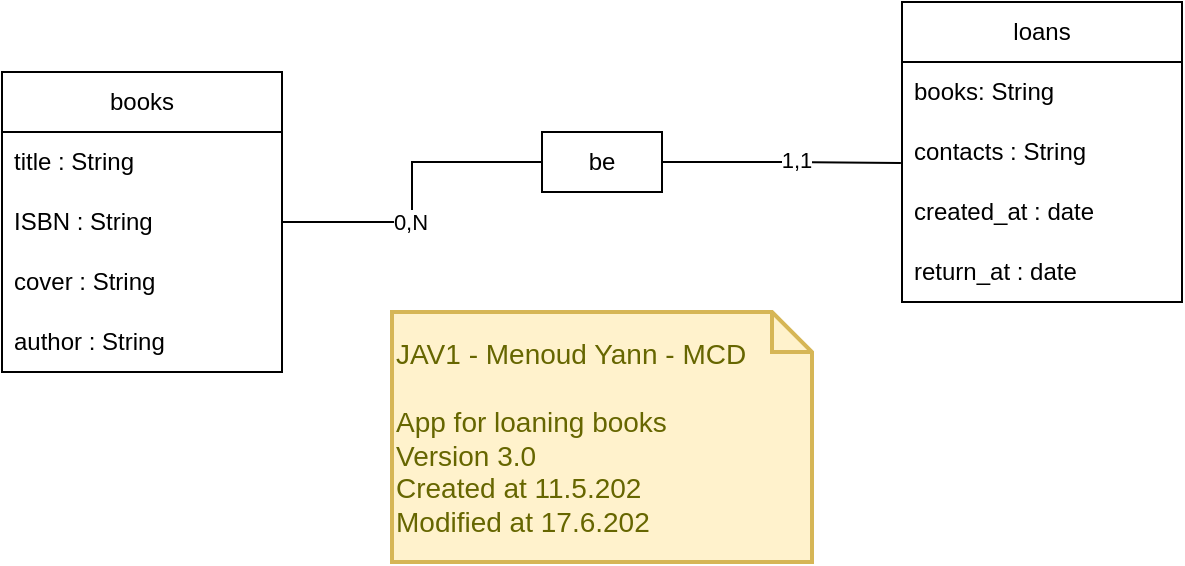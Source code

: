 <mxfile version="20.6.1" type="device"><diagram id="rjGaK7H5l1ZLDLIW3d6I" name="Page-1"><mxGraphModel dx="1306" dy="922" grid="1" gridSize="10" guides="1" tooltips="1" connect="1" arrows="1" fold="1" page="1" pageScale="1" pageWidth="827" pageHeight="1169" math="0" shadow="0"><root><mxCell id="0"/><mxCell id="1" parent="0"/><mxCell id="OnFui-z_V1AWIhco2bET-15" style="edgeStyle=orthogonalEdgeStyle;rounded=0;orthogonalLoop=1;jettySize=auto;html=1;entryX=0;entryY=0.5;entryDx=0;entryDy=0;endArrow=none;endFill=0;" parent="1" source="OnFui-z_V1AWIhco2bET-5" target="OnFui-z_V1AWIhco2bET-14" edge="1"><mxGeometry relative="1" as="geometry"/></mxCell><mxCell id="OnFui-z_V1AWIhco2bET-17" value="0,N" style="edgeLabel;html=1;align=center;verticalAlign=middle;resizable=0;points=[];" parent="OnFui-z_V1AWIhco2bET-15" vertex="1" connectable="0"><mxGeometry x="-0.189" y="1" relative="1" as="geometry"><mxPoint as="offset"/></mxGeometry></mxCell><mxCell id="OnFui-z_V1AWIhco2bET-5" value="books" style="swimlane;fontStyle=0;childLayout=stackLayout;horizontal=1;startSize=30;horizontalStack=0;resizeParent=1;resizeParentMax=0;resizeLast=0;collapsible=1;marginBottom=0;whiteSpace=wrap;html=1;" parent="1" vertex="1"><mxGeometry x="119" y="205" width="140" height="150" as="geometry"/></mxCell><mxCell id="OnFui-z_V1AWIhco2bET-6" value="title : String" style="text;strokeColor=none;fillColor=none;align=left;verticalAlign=middle;spacingLeft=4;spacingRight=4;overflow=hidden;points=[[0,0.5],[1,0.5]];portConstraint=eastwest;rotatable=0;whiteSpace=wrap;html=1;" parent="OnFui-z_V1AWIhco2bET-5" vertex="1"><mxGeometry y="30" width="140" height="30" as="geometry"/></mxCell><mxCell id="KvjEtNL9bCvxvZPRLINu-1" value="ISBN : String&amp;nbsp;" style="text;strokeColor=none;fillColor=none;align=left;verticalAlign=middle;spacingLeft=4;spacingRight=4;overflow=hidden;points=[[0,0.5],[1,0.5]];portConstraint=eastwest;rotatable=0;whiteSpace=wrap;html=1;" parent="OnFui-z_V1AWIhco2bET-5" vertex="1"><mxGeometry y="60" width="140" height="30" as="geometry"/></mxCell><mxCell id="OnFui-z_V1AWIhco2bET-7" value="cover : String&amp;nbsp;" style="text;strokeColor=none;fillColor=none;align=left;verticalAlign=middle;spacingLeft=4;spacingRight=4;overflow=hidden;points=[[0,0.5],[1,0.5]];portConstraint=eastwest;rotatable=0;whiteSpace=wrap;html=1;" parent="OnFui-z_V1AWIhco2bET-5" vertex="1"><mxGeometry y="90" width="140" height="30" as="geometry"/></mxCell><mxCell id="KvjEtNL9bCvxvZPRLINu-2" value="author : String&amp;nbsp;" style="text;strokeColor=none;fillColor=none;align=left;verticalAlign=middle;spacingLeft=4;spacingRight=4;overflow=hidden;points=[[0,0.5],[1,0.5]];portConstraint=eastwest;rotatable=0;whiteSpace=wrap;html=1;" parent="OnFui-z_V1AWIhco2bET-5" vertex="1"><mxGeometry y="120" width="140" height="30" as="geometry"/></mxCell><mxCell id="OnFui-z_V1AWIhco2bET-9" value="loans" style="swimlane;fontStyle=0;childLayout=stackLayout;horizontal=1;startSize=30;horizontalStack=0;resizeParent=1;resizeParentMax=0;resizeLast=0;collapsible=1;marginBottom=0;whiteSpace=wrap;html=1;" parent="1" vertex="1"><mxGeometry x="569" y="170" width="140" height="150" as="geometry"/></mxCell><mxCell id="OnFui-z_V1AWIhco2bET-10" value="books: String" style="text;strokeColor=none;fillColor=none;align=left;verticalAlign=middle;spacingLeft=4;spacingRight=4;overflow=hidden;points=[[0,0.5],[1,0.5]];portConstraint=eastwest;rotatable=0;whiteSpace=wrap;html=1;" parent="OnFui-z_V1AWIhco2bET-9" vertex="1"><mxGeometry y="30" width="140" height="30" as="geometry"/></mxCell><mxCell id="OnFui-z_V1AWIhco2bET-11" value="contacts : String" style="text;strokeColor=none;fillColor=none;align=left;verticalAlign=middle;spacingLeft=4;spacingRight=4;overflow=hidden;points=[[0,0.5],[1,0.5]];portConstraint=eastwest;rotatable=0;whiteSpace=wrap;html=1;" parent="OnFui-z_V1AWIhco2bET-9" vertex="1"><mxGeometry y="60" width="140" height="30" as="geometry"/></mxCell><mxCell id="OnFui-z_V1AWIhco2bET-12" value="created_at : date" style="text;strokeColor=none;fillColor=none;align=left;verticalAlign=middle;spacingLeft=4;spacingRight=4;overflow=hidden;points=[[0,0.5],[1,0.5]];portConstraint=eastwest;rotatable=0;whiteSpace=wrap;html=1;" parent="OnFui-z_V1AWIhco2bET-9" vertex="1"><mxGeometry y="90" width="140" height="30" as="geometry"/></mxCell><mxCell id="OnFui-z_V1AWIhco2bET-13" value="return_at : date" style="text;strokeColor=none;fillColor=none;align=left;verticalAlign=middle;spacingLeft=4;spacingRight=4;overflow=hidden;points=[[0,0.5],[1,0.5]];portConstraint=eastwest;rotatable=0;whiteSpace=wrap;html=1;" parent="OnFui-z_V1AWIhco2bET-9" vertex="1"><mxGeometry y="120" width="140" height="30" as="geometry"/></mxCell><mxCell id="OnFui-z_V1AWIhco2bET-16" style="edgeStyle=orthogonalEdgeStyle;rounded=0;orthogonalLoop=1;jettySize=auto;html=1;exitX=1;exitY=0.5;exitDx=0;exitDy=0;entryX=-0.004;entryY=0.683;entryDx=0;entryDy=0;entryPerimeter=0;endArrow=none;endFill=0;" parent="1" source="OnFui-z_V1AWIhco2bET-14" target="OnFui-z_V1AWIhco2bET-11" edge="1"><mxGeometry relative="1" as="geometry"/></mxCell><mxCell id="OnFui-z_V1AWIhco2bET-18" value="1,1" style="edgeLabel;html=1;align=center;verticalAlign=middle;resizable=0;points=[];" parent="OnFui-z_V1AWIhco2bET-16" vertex="1" connectable="0"><mxGeometry x="0.119" y="2" relative="1" as="geometry"><mxPoint as="offset"/></mxGeometry></mxCell><mxCell id="OnFui-z_V1AWIhco2bET-14" value="be" style="rounded=0;whiteSpace=wrap;html=1;" parent="1" vertex="1"><mxGeometry x="389" y="235" width="60" height="30" as="geometry"/></mxCell><mxCell id="OnFui-z_V1AWIhco2bET-20" value="JAV1 - Menoud Yann - MCD&lt;br&gt;&lt;br&gt;App for loaning books&lt;br&gt;Version 3.0&lt;br&gt;Created at 11.5.202&lt;br&gt;Modified at 17.6.202" style="shape=note;strokeWidth=2;fontSize=14;size=20;whiteSpace=wrap;html=1;fillColor=#fff2cc;strokeColor=#d6b656;fontColor=#666600;align=left;" parent="1" vertex="1"><mxGeometry x="314" y="325" width="210" height="125" as="geometry"/></mxCell></root></mxGraphModel></diagram></mxfile>